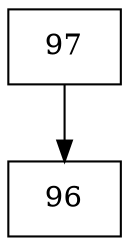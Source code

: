 digraph G {
  node [shape=record];
  node0 [label="{97}"];
  node0 -> node1;
  node1 [label="{96}"];
}
